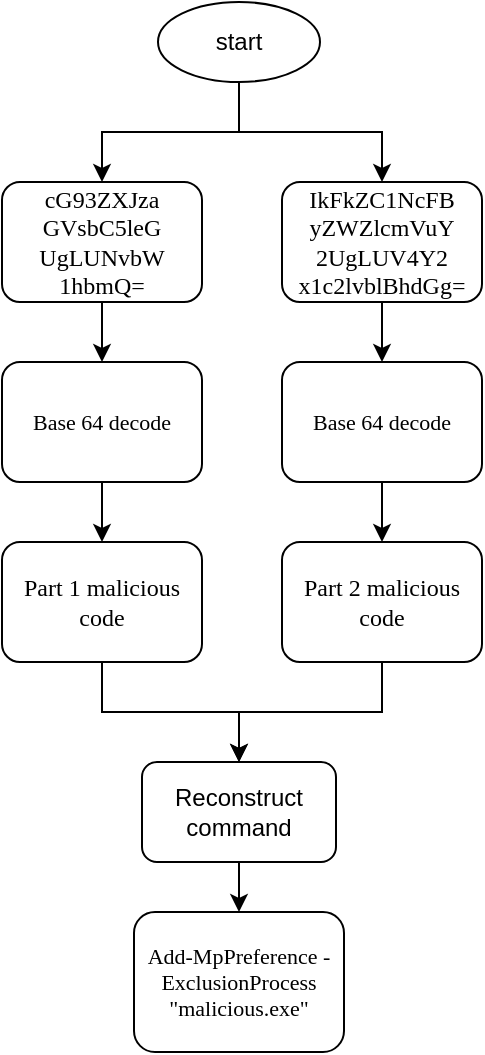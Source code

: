 <mxfile version="22.0.2" type="device">
  <diagram name="Page-1" id="3bFVYZwqCKuakquvIxhS">
    <mxGraphModel dx="1276" dy="606" grid="1" gridSize="10" guides="1" tooltips="1" connect="1" arrows="1" fold="1" page="1" pageScale="1" pageWidth="827" pageHeight="1169" math="0" shadow="0">
      <root>
        <mxCell id="0" />
        <mxCell id="1" parent="0" />
        <mxCell id="0ERdrYTKORJ_uR2O9_KG-6" value="&lt;font style=&quot;font-size: 11px;&quot;&gt;Add-MpPreference -ExclusionProcess &quot;malicious.exe&quot;&lt;/font&gt;" style="rounded=1;whiteSpace=wrap;html=1;shadow=0;labelBackgroundColor=none;strokeWidth=1;fontFamily=Verdana;fontSize=8;align=center;" parent="1" vertex="1">
          <mxGeometry x="286" y="675" width="105" height="70" as="geometry" />
        </mxCell>
        <mxCell id="0ERdrYTKORJ_uR2O9_KG-9" style="edgeStyle=orthogonalEdgeStyle;rounded=0;orthogonalLoop=1;jettySize=auto;html=1;exitX=0.5;exitY=1;exitDx=0;exitDy=0;entryX=0.5;entryY=0;entryDx=0;entryDy=0;" parent="1" source="0ERdrYTKORJ_uR2O9_KG-7" target="0ERdrYTKORJ_uR2O9_KG-10" edge="1">
          <mxGeometry relative="1" as="geometry">
            <mxPoint x="270" y="410" as="targetPoint" />
          </mxGeometry>
        </mxCell>
        <mxCell id="0ERdrYTKORJ_uR2O9_KG-7" value="&lt;font style=&quot;font-size: 12px;&quot;&gt;cG93ZXJza&lt;br&gt;GVsbC5leG&lt;br&gt;UgLUNvbW&lt;br&gt;1hbmQ=&lt;/font&gt;" style="rounded=1;whiteSpace=wrap;html=1;shadow=0;labelBackgroundColor=none;strokeWidth=1;fontFamily=Verdana;fontSize=8;align=center;" parent="1" vertex="1">
          <mxGeometry x="220" y="310" width="100" height="60" as="geometry" />
        </mxCell>
        <mxCell id="0ERdrYTKORJ_uR2O9_KG-12" style="edgeStyle=orthogonalEdgeStyle;rounded=0;orthogonalLoop=1;jettySize=auto;html=1;exitX=0.5;exitY=1;exitDx=0;exitDy=0;entryX=0.5;entryY=0;entryDx=0;entryDy=0;" parent="1" source="0ERdrYTKORJ_uR2O9_KG-8" target="0ERdrYTKORJ_uR2O9_KG-11" edge="1">
          <mxGeometry relative="1" as="geometry" />
        </mxCell>
        <mxCell id="0ERdrYTKORJ_uR2O9_KG-8" value="&lt;font style=&quot;font-size: 12px;&quot;&gt;IkFkZC1NcFB&lt;br&gt;yZWZlcmVuY&lt;br&gt;2UgLUV4Y2&lt;br&gt;x1c2lvblBhdGg=&lt;/font&gt;" style="rounded=1;whiteSpace=wrap;html=1;shadow=0;labelBackgroundColor=none;strokeWidth=1;fontFamily=Verdana;fontSize=8;align=center;" parent="1" vertex="1">
          <mxGeometry x="360" y="310" width="100" height="60" as="geometry" />
        </mxCell>
        <mxCell id="2gLYy6wJW3M0rCcnuJjT-3" style="edgeStyle=orthogonalEdgeStyle;rounded=0;orthogonalLoop=1;jettySize=auto;html=1;exitX=0.5;exitY=1;exitDx=0;exitDy=0;entryX=0.5;entryY=0;entryDx=0;entryDy=0;" edge="1" parent="1" source="0ERdrYTKORJ_uR2O9_KG-10" target="2gLYy6wJW3M0rCcnuJjT-1">
          <mxGeometry relative="1" as="geometry" />
        </mxCell>
        <mxCell id="0ERdrYTKORJ_uR2O9_KG-10" value="&lt;font style=&quot;font-size: 11px;&quot;&gt;Base 64 decode&lt;/font&gt;" style="rounded=1;whiteSpace=wrap;html=1;shadow=0;labelBackgroundColor=none;strokeWidth=1;fontFamily=Verdana;fontSize=8;align=center;" parent="1" vertex="1">
          <mxGeometry x="220" y="400" width="100" height="60" as="geometry" />
        </mxCell>
        <mxCell id="2gLYy6wJW3M0rCcnuJjT-4" style="edgeStyle=orthogonalEdgeStyle;rounded=0;orthogonalLoop=1;jettySize=auto;html=1;exitX=0.5;exitY=1;exitDx=0;exitDy=0;entryX=0.5;entryY=0;entryDx=0;entryDy=0;" edge="1" parent="1" source="0ERdrYTKORJ_uR2O9_KG-11" target="2gLYy6wJW3M0rCcnuJjT-2">
          <mxGeometry relative="1" as="geometry" />
        </mxCell>
        <mxCell id="0ERdrYTKORJ_uR2O9_KG-11" value="&lt;font style=&quot;font-size: 11px;&quot;&gt;Base 64 decode&lt;/font&gt;" style="rounded=1;whiteSpace=wrap;html=1;shadow=0;labelBackgroundColor=none;strokeWidth=1;fontFamily=Verdana;fontSize=8;align=center;" parent="1" vertex="1">
          <mxGeometry x="360" y="400" width="100" height="60" as="geometry" />
        </mxCell>
        <mxCell id="0ERdrYTKORJ_uR2O9_KG-16" style="edgeStyle=orthogonalEdgeStyle;rounded=0;orthogonalLoop=1;jettySize=auto;html=1;exitX=0.5;exitY=1;exitDx=0;exitDy=0;entryX=0.5;entryY=0;entryDx=0;entryDy=0;" parent="1" source="0ERdrYTKORJ_uR2O9_KG-13" target="0ERdrYTKORJ_uR2O9_KG-6" edge="1">
          <mxGeometry relative="1" as="geometry" />
        </mxCell>
        <mxCell id="0ERdrYTKORJ_uR2O9_KG-13" value="Reconstruct command" style="rounded=1;whiteSpace=wrap;html=1;" parent="1" vertex="1">
          <mxGeometry x="290" y="600" width="97" height="50" as="geometry" />
        </mxCell>
        <mxCell id="0ERdrYTKORJ_uR2O9_KG-18" style="edgeStyle=orthogonalEdgeStyle;rounded=0;orthogonalLoop=1;jettySize=auto;html=1;exitX=0.5;exitY=1;exitDx=0;exitDy=0;entryX=0.5;entryY=0;entryDx=0;entryDy=0;" parent="1" source="0ERdrYTKORJ_uR2O9_KG-17" target="0ERdrYTKORJ_uR2O9_KG-7" edge="1">
          <mxGeometry relative="1" as="geometry" />
        </mxCell>
        <mxCell id="0ERdrYTKORJ_uR2O9_KG-19" style="edgeStyle=orthogonalEdgeStyle;rounded=0;orthogonalLoop=1;jettySize=auto;html=1;exitX=0.5;exitY=1;exitDx=0;exitDy=0;entryX=0.5;entryY=0;entryDx=0;entryDy=0;" parent="1" source="0ERdrYTKORJ_uR2O9_KG-17" target="0ERdrYTKORJ_uR2O9_KG-8" edge="1">
          <mxGeometry relative="1" as="geometry" />
        </mxCell>
        <mxCell id="0ERdrYTKORJ_uR2O9_KG-17" value="start" style="ellipse;whiteSpace=wrap;html=1;" parent="1" vertex="1">
          <mxGeometry x="298" y="220" width="81" height="40" as="geometry" />
        </mxCell>
        <mxCell id="2gLYy6wJW3M0rCcnuJjT-5" style="edgeStyle=orthogonalEdgeStyle;rounded=0;orthogonalLoop=1;jettySize=auto;html=1;exitX=0.5;exitY=1;exitDx=0;exitDy=0;entryX=0.5;entryY=0;entryDx=0;entryDy=0;" edge="1" parent="1" source="2gLYy6wJW3M0rCcnuJjT-1" target="0ERdrYTKORJ_uR2O9_KG-13">
          <mxGeometry relative="1" as="geometry" />
        </mxCell>
        <mxCell id="2gLYy6wJW3M0rCcnuJjT-1" value="&lt;font style=&quot;font-size: 12px;&quot;&gt;Part 1 malicious code&lt;/font&gt;" style="rounded=1;whiteSpace=wrap;html=1;shadow=0;labelBackgroundColor=none;strokeWidth=1;fontFamily=Verdana;fontSize=8;align=center;" vertex="1" parent="1">
          <mxGeometry x="220" y="490" width="100" height="60" as="geometry" />
        </mxCell>
        <mxCell id="2gLYy6wJW3M0rCcnuJjT-6" style="edgeStyle=orthogonalEdgeStyle;rounded=0;orthogonalLoop=1;jettySize=auto;html=1;exitX=0.5;exitY=1;exitDx=0;exitDy=0;entryX=0.5;entryY=0;entryDx=0;entryDy=0;" edge="1" parent="1" source="2gLYy6wJW3M0rCcnuJjT-2" target="0ERdrYTKORJ_uR2O9_KG-13">
          <mxGeometry relative="1" as="geometry" />
        </mxCell>
        <mxCell id="2gLYy6wJW3M0rCcnuJjT-2" value="&lt;font style=&quot;font-size: 12px;&quot;&gt;Part 2 malicious code&lt;/font&gt;" style="rounded=1;whiteSpace=wrap;html=1;shadow=0;labelBackgroundColor=none;strokeWidth=1;fontFamily=Verdana;fontSize=8;align=center;" vertex="1" parent="1">
          <mxGeometry x="360" y="490" width="100" height="60" as="geometry" />
        </mxCell>
      </root>
    </mxGraphModel>
  </diagram>
</mxfile>
